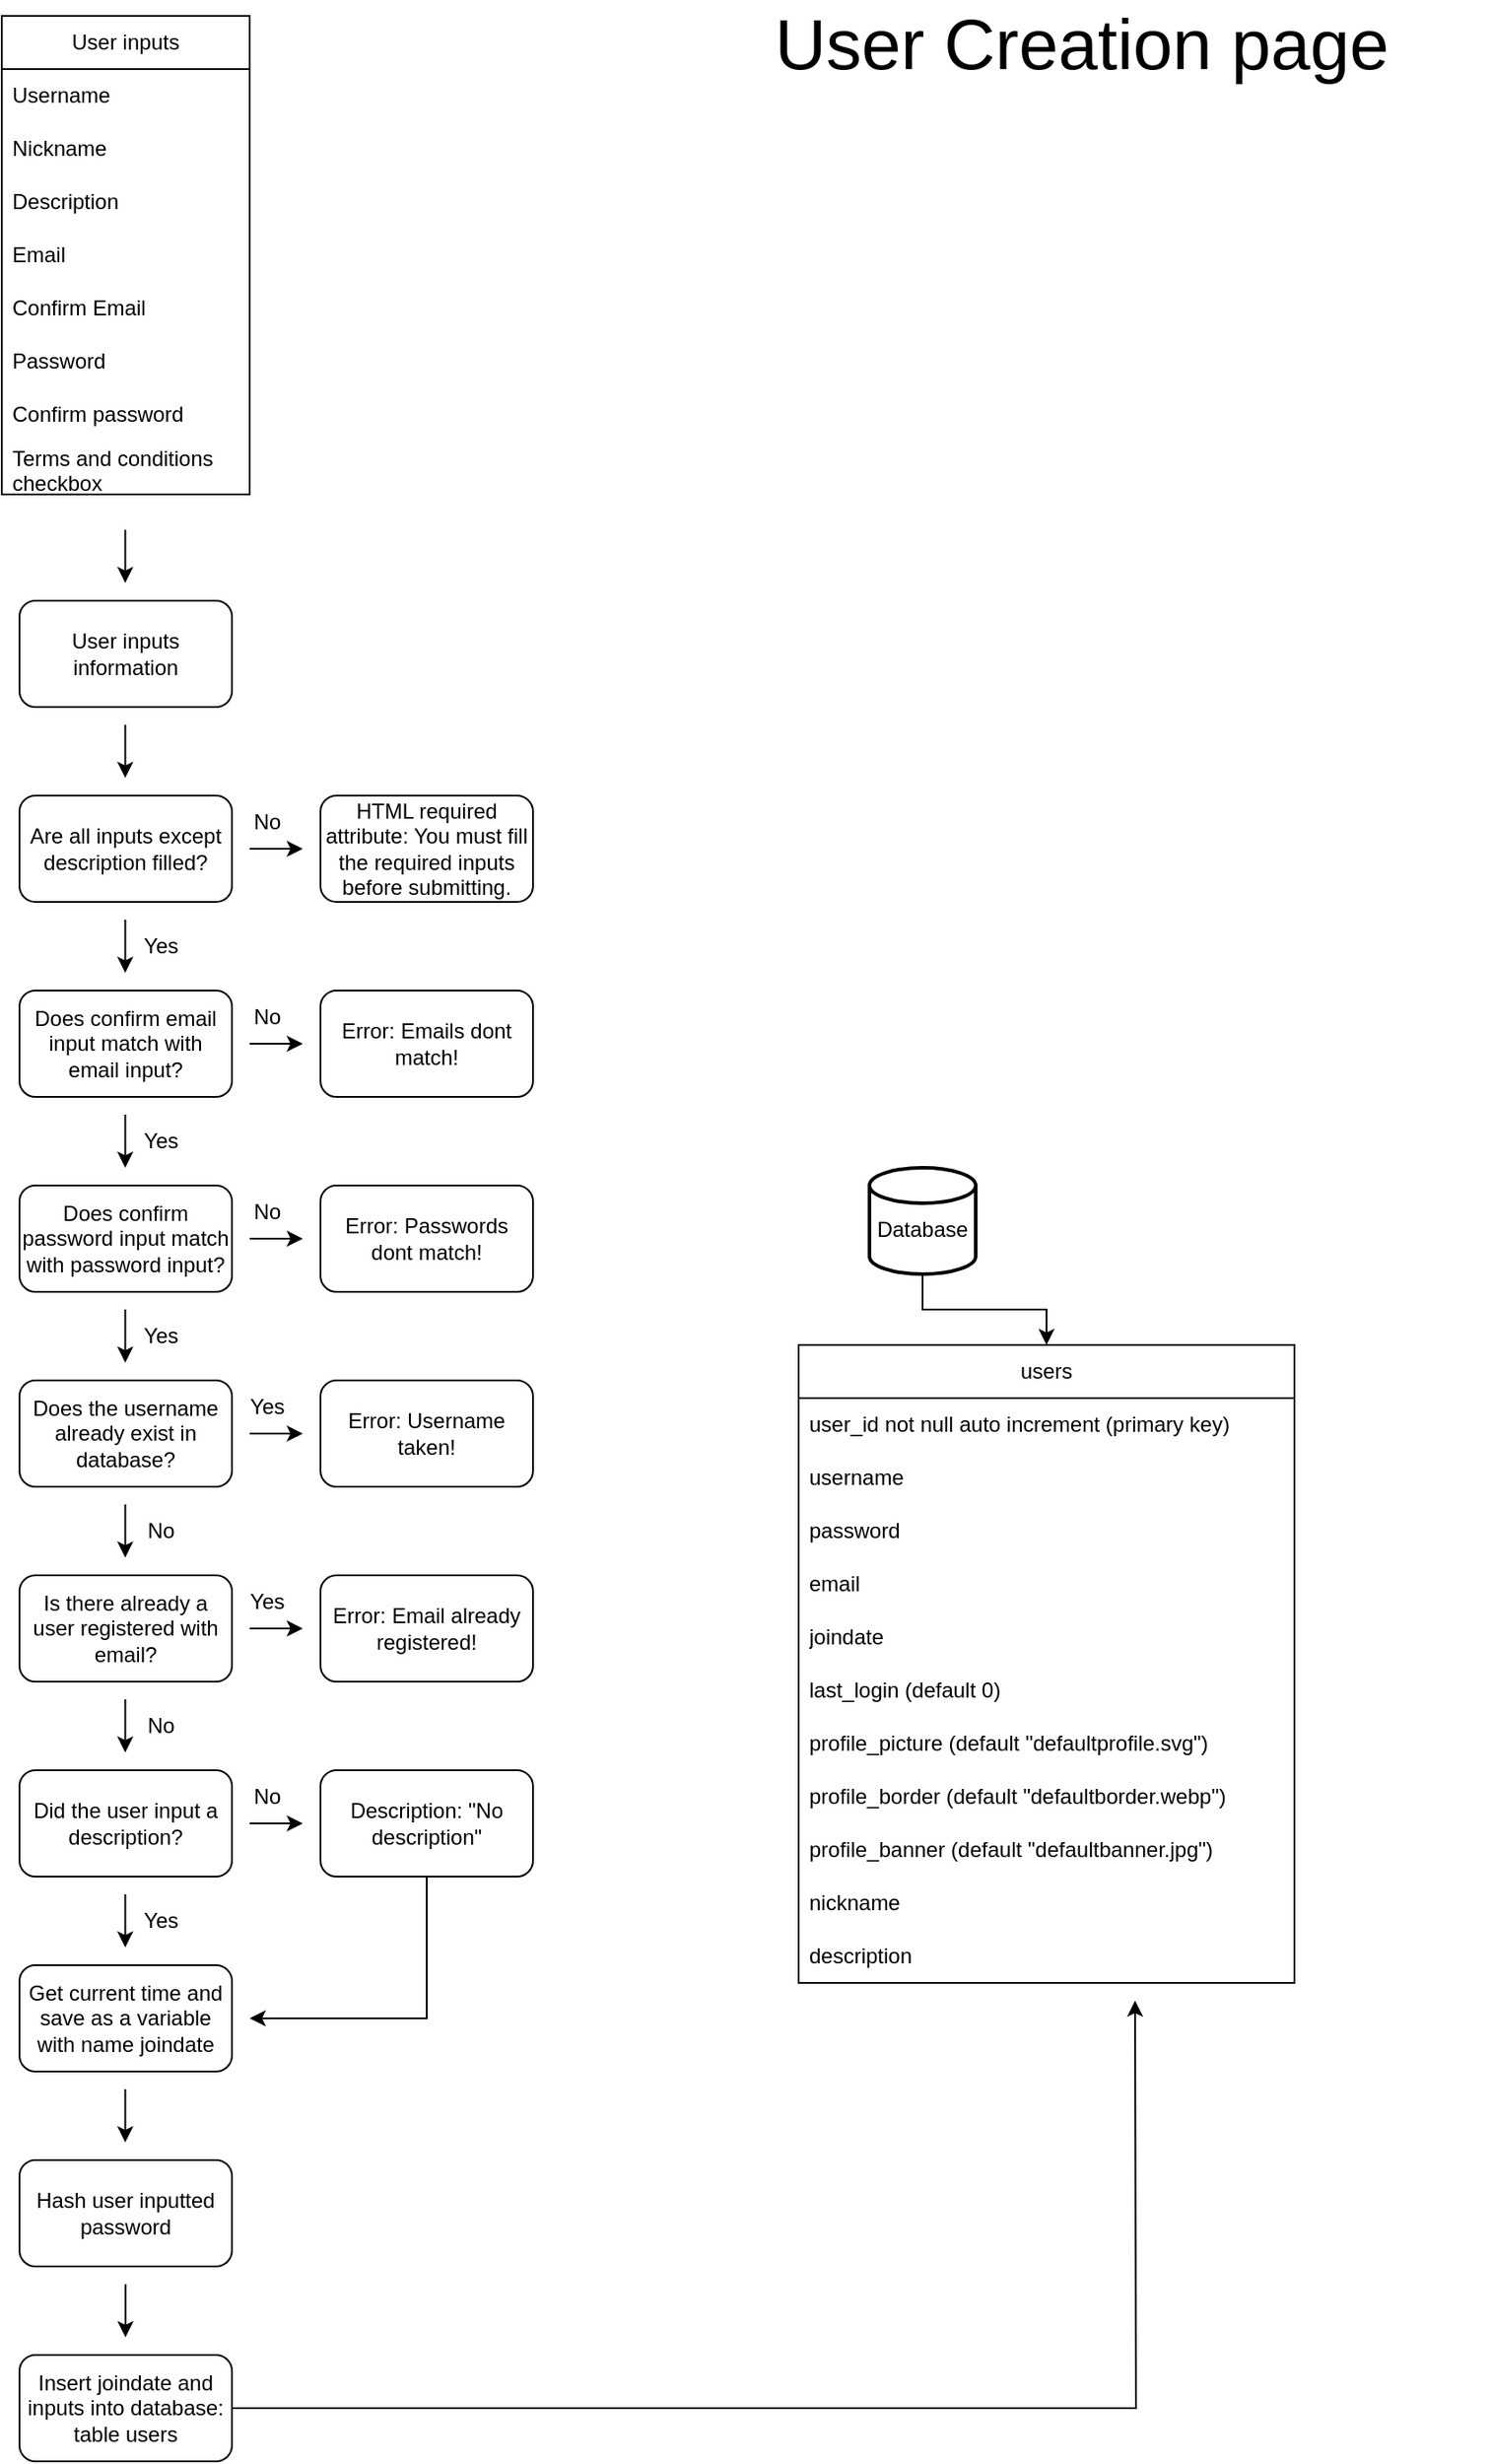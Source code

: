 <mxfile version="24.7.17">
  <diagram name="Page-1" id="Q-bK8X_9wn0SpkAS6m4M">
    <mxGraphModel dx="1167" dy="1720" grid="1" gridSize="10" guides="1" tooltips="1" connect="1" arrows="1" fold="1" page="1" pageScale="1" pageWidth="850" pageHeight="1100" math="0" shadow="0">
      <root>
        <mxCell id="0" />
        <mxCell id="1" parent="0" />
        <mxCell id="h333MhKvDOVyU-ICwGlL-1" value="User inputs information" style="rounded=1;whiteSpace=wrap;html=1;" vertex="1" parent="1">
          <mxGeometry x="10" y="10" width="120" height="60" as="geometry" />
        </mxCell>
        <mxCell id="h333MhKvDOVyU-ICwGlL-2" value="" style="endArrow=classic;html=1;rounded=0;" edge="1" parent="1">
          <mxGeometry width="50" height="50" relative="1" as="geometry">
            <mxPoint x="69.74" y="80" as="sourcePoint" />
            <mxPoint x="69.74" y="110" as="targetPoint" />
          </mxGeometry>
        </mxCell>
        <mxCell id="h333MhKvDOVyU-ICwGlL-3" value="Are all inputs except description filled?" style="rounded=1;whiteSpace=wrap;html=1;" vertex="1" parent="1">
          <mxGeometry x="10" y="120" width="120" height="60" as="geometry" />
        </mxCell>
        <mxCell id="h333MhKvDOVyU-ICwGlL-4" value="" style="endArrow=classic;html=1;rounded=0;" edge="1" parent="1">
          <mxGeometry width="50" height="50" relative="1" as="geometry">
            <mxPoint x="140" y="150" as="sourcePoint" />
            <mxPoint x="170" y="150" as="targetPoint" />
          </mxGeometry>
        </mxCell>
        <mxCell id="h333MhKvDOVyU-ICwGlL-5" value="HTML required attribute: You must fill the required inputs before submitting." style="rounded=1;whiteSpace=wrap;html=1;" vertex="1" parent="1">
          <mxGeometry x="180" y="120" width="120" height="60" as="geometry" />
        </mxCell>
        <mxCell id="h333MhKvDOVyU-ICwGlL-8" value="No" style="text;html=1;align=center;verticalAlign=middle;whiteSpace=wrap;rounded=0;" vertex="1" parent="1">
          <mxGeometry x="120" y="120" width="60" height="30" as="geometry" />
        </mxCell>
        <mxCell id="h333MhKvDOVyU-ICwGlL-9" value="" style="endArrow=classic;html=1;rounded=0;" edge="1" parent="1">
          <mxGeometry width="50" height="50" relative="1" as="geometry">
            <mxPoint x="69.74" y="190" as="sourcePoint" />
            <mxPoint x="69.74" y="220" as="targetPoint" />
          </mxGeometry>
        </mxCell>
        <mxCell id="h333MhKvDOVyU-ICwGlL-10" value="Does confirm email input match with email input?" style="rounded=1;whiteSpace=wrap;html=1;" vertex="1" parent="1">
          <mxGeometry x="10" y="230" width="120" height="60" as="geometry" />
        </mxCell>
        <mxCell id="h333MhKvDOVyU-ICwGlL-11" value="&lt;div&gt;Yes&lt;/div&gt;" style="text;html=1;align=center;verticalAlign=middle;whiteSpace=wrap;rounded=0;" vertex="1" parent="1">
          <mxGeometry x="60" y="190" width="60" height="30" as="geometry" />
        </mxCell>
        <mxCell id="h333MhKvDOVyU-ICwGlL-12" value="" style="endArrow=classic;html=1;rounded=0;" edge="1" parent="1">
          <mxGeometry width="50" height="50" relative="1" as="geometry">
            <mxPoint x="140" y="260" as="sourcePoint" />
            <mxPoint x="170" y="260" as="targetPoint" />
          </mxGeometry>
        </mxCell>
        <mxCell id="h333MhKvDOVyU-ICwGlL-13" value="Error: Emails dont match!" style="rounded=1;whiteSpace=wrap;html=1;" vertex="1" parent="1">
          <mxGeometry x="180" y="230" width="120" height="60" as="geometry" />
        </mxCell>
        <mxCell id="h333MhKvDOVyU-ICwGlL-14" value="No" style="text;html=1;align=center;verticalAlign=middle;whiteSpace=wrap;rounded=0;" vertex="1" parent="1">
          <mxGeometry x="120" y="230" width="60" height="30" as="geometry" />
        </mxCell>
        <mxCell id="h333MhKvDOVyU-ICwGlL-15" value="" style="endArrow=classic;html=1;rounded=0;" edge="1" parent="1">
          <mxGeometry width="50" height="50" relative="1" as="geometry">
            <mxPoint x="69.74" y="300" as="sourcePoint" />
            <mxPoint x="69.74" y="330" as="targetPoint" />
          </mxGeometry>
        </mxCell>
        <mxCell id="h333MhKvDOVyU-ICwGlL-16" value="Does confirm password input match with password input?" style="rounded=1;whiteSpace=wrap;html=1;" vertex="1" parent="1">
          <mxGeometry x="10" y="340" width="120" height="60" as="geometry" />
        </mxCell>
        <mxCell id="h333MhKvDOVyU-ICwGlL-17" value="&lt;div&gt;Yes&lt;/div&gt;" style="text;html=1;align=center;verticalAlign=middle;whiteSpace=wrap;rounded=0;" vertex="1" parent="1">
          <mxGeometry x="60" y="300" width="60" height="30" as="geometry" />
        </mxCell>
        <mxCell id="h333MhKvDOVyU-ICwGlL-18" value="" style="endArrow=classic;html=1;rounded=0;" edge="1" parent="1">
          <mxGeometry width="50" height="50" relative="1" as="geometry">
            <mxPoint x="140" y="370" as="sourcePoint" />
            <mxPoint x="170" y="370" as="targetPoint" />
          </mxGeometry>
        </mxCell>
        <mxCell id="h333MhKvDOVyU-ICwGlL-19" value="Error: Passwords dont match!" style="rounded=1;whiteSpace=wrap;html=1;" vertex="1" parent="1">
          <mxGeometry x="180" y="340" width="120" height="60" as="geometry" />
        </mxCell>
        <mxCell id="h333MhKvDOVyU-ICwGlL-20" value="No" style="text;html=1;align=center;verticalAlign=middle;whiteSpace=wrap;rounded=0;" vertex="1" parent="1">
          <mxGeometry x="120" y="340" width="60" height="30" as="geometry" />
        </mxCell>
        <mxCell id="h333MhKvDOVyU-ICwGlL-21" value="" style="endArrow=classic;html=1;rounded=0;" edge="1" parent="1">
          <mxGeometry width="50" height="50" relative="1" as="geometry">
            <mxPoint x="69.74" y="410" as="sourcePoint" />
            <mxPoint x="69.74" y="440" as="targetPoint" />
          </mxGeometry>
        </mxCell>
        <mxCell id="h333MhKvDOVyU-ICwGlL-22" value="Did the user input a description?" style="rounded=1;whiteSpace=wrap;html=1;" vertex="1" parent="1">
          <mxGeometry x="10" y="670" width="120" height="60" as="geometry" />
        </mxCell>
        <mxCell id="h333MhKvDOVyU-ICwGlL-23" value="&lt;div&gt;Yes&lt;/div&gt;" style="text;html=1;align=center;verticalAlign=middle;whiteSpace=wrap;rounded=0;" vertex="1" parent="1">
          <mxGeometry x="60" y="410" width="60" height="30" as="geometry" />
        </mxCell>
        <mxCell id="h333MhKvDOVyU-ICwGlL-24" value="" style="endArrow=classic;html=1;rounded=0;" edge="1" parent="1">
          <mxGeometry width="50" height="50" relative="1" as="geometry">
            <mxPoint x="140" y="700" as="sourcePoint" />
            <mxPoint x="170" y="700" as="targetPoint" />
          </mxGeometry>
        </mxCell>
        <mxCell id="h333MhKvDOVyU-ICwGlL-80" style="edgeStyle=orthogonalEdgeStyle;rounded=0;orthogonalLoop=1;jettySize=auto;html=1;exitX=0.5;exitY=1;exitDx=0;exitDy=0;" edge="1" parent="1" source="h333MhKvDOVyU-ICwGlL-25">
          <mxGeometry relative="1" as="geometry">
            <mxPoint x="140" y="810" as="targetPoint" />
            <Array as="points">
              <mxPoint x="240" y="810" />
              <mxPoint x="160" y="810" />
            </Array>
          </mxGeometry>
        </mxCell>
        <mxCell id="h333MhKvDOVyU-ICwGlL-25" value="Description: &quot;No description&quot;" style="rounded=1;whiteSpace=wrap;html=1;" vertex="1" parent="1">
          <mxGeometry x="180" y="670" width="120" height="60" as="geometry" />
        </mxCell>
        <mxCell id="h333MhKvDOVyU-ICwGlL-26" value="No" style="text;html=1;align=center;verticalAlign=middle;whiteSpace=wrap;rounded=0;" vertex="1" parent="1">
          <mxGeometry x="120" y="670" width="60" height="30" as="geometry" />
        </mxCell>
        <mxCell id="h333MhKvDOVyU-ICwGlL-27" value="User inputs" style="swimlane;fontStyle=0;childLayout=stackLayout;horizontal=1;startSize=30;horizontalStack=0;resizeParent=1;resizeParentMax=0;resizeLast=0;collapsible=1;marginBottom=0;whiteSpace=wrap;html=1;" vertex="1" parent="1">
          <mxGeometry y="-320" width="140" height="270" as="geometry" />
        </mxCell>
        <mxCell id="h333MhKvDOVyU-ICwGlL-28" value="Username" style="text;strokeColor=none;fillColor=none;align=left;verticalAlign=middle;spacingLeft=4;spacingRight=4;overflow=hidden;points=[[0,0.5],[1,0.5]];portConstraint=eastwest;rotatable=0;whiteSpace=wrap;html=1;" vertex="1" parent="h333MhKvDOVyU-ICwGlL-27">
          <mxGeometry y="30" width="140" height="30" as="geometry" />
        </mxCell>
        <mxCell id="h333MhKvDOVyU-ICwGlL-29" value="Nickname" style="text;strokeColor=none;fillColor=none;align=left;verticalAlign=middle;spacingLeft=4;spacingRight=4;overflow=hidden;points=[[0,0.5],[1,0.5]];portConstraint=eastwest;rotatable=0;whiteSpace=wrap;html=1;" vertex="1" parent="h333MhKvDOVyU-ICwGlL-27">
          <mxGeometry y="60" width="140" height="30" as="geometry" />
        </mxCell>
        <mxCell id="h333MhKvDOVyU-ICwGlL-30" value="Description" style="text;strokeColor=none;fillColor=none;align=left;verticalAlign=middle;spacingLeft=4;spacingRight=4;overflow=hidden;points=[[0,0.5],[1,0.5]];portConstraint=eastwest;rotatable=0;whiteSpace=wrap;html=1;" vertex="1" parent="h333MhKvDOVyU-ICwGlL-27">
          <mxGeometry y="90" width="140" height="30" as="geometry" />
        </mxCell>
        <mxCell id="h333MhKvDOVyU-ICwGlL-37" value="Email" style="text;strokeColor=none;fillColor=none;align=left;verticalAlign=middle;spacingLeft=4;spacingRight=4;overflow=hidden;points=[[0,0.5],[1,0.5]];portConstraint=eastwest;rotatable=0;whiteSpace=wrap;html=1;" vertex="1" parent="h333MhKvDOVyU-ICwGlL-27">
          <mxGeometry y="120" width="140" height="30" as="geometry" />
        </mxCell>
        <mxCell id="h333MhKvDOVyU-ICwGlL-36" value="Confirm Email" style="text;strokeColor=none;fillColor=none;align=left;verticalAlign=middle;spacingLeft=4;spacingRight=4;overflow=hidden;points=[[0,0.5],[1,0.5]];portConstraint=eastwest;rotatable=0;whiteSpace=wrap;html=1;" vertex="1" parent="h333MhKvDOVyU-ICwGlL-27">
          <mxGeometry y="150" width="140" height="30" as="geometry" />
        </mxCell>
        <mxCell id="h333MhKvDOVyU-ICwGlL-35" value="Password" style="text;strokeColor=none;fillColor=none;align=left;verticalAlign=middle;spacingLeft=4;spacingRight=4;overflow=hidden;points=[[0,0.5],[1,0.5]];portConstraint=eastwest;rotatable=0;whiteSpace=wrap;html=1;" vertex="1" parent="h333MhKvDOVyU-ICwGlL-27">
          <mxGeometry y="180" width="140" height="30" as="geometry" />
        </mxCell>
        <mxCell id="h333MhKvDOVyU-ICwGlL-34" value="Confirm password" style="text;strokeColor=none;fillColor=none;align=left;verticalAlign=middle;spacingLeft=4;spacingRight=4;overflow=hidden;points=[[0,0.5],[1,0.5]];portConstraint=eastwest;rotatable=0;whiteSpace=wrap;html=1;" vertex="1" parent="h333MhKvDOVyU-ICwGlL-27">
          <mxGeometry y="210" width="140" height="30" as="geometry" />
        </mxCell>
        <mxCell id="h333MhKvDOVyU-ICwGlL-38" value="Terms and conditions checkbox" style="text;strokeColor=none;fillColor=none;align=left;verticalAlign=middle;spacingLeft=4;spacingRight=4;overflow=hidden;points=[[0,0.5],[1,0.5]];portConstraint=eastwest;rotatable=0;whiteSpace=wrap;html=1;" vertex="1" parent="h333MhKvDOVyU-ICwGlL-27">
          <mxGeometry y="240" width="140" height="30" as="geometry" />
        </mxCell>
        <mxCell id="h333MhKvDOVyU-ICwGlL-31" value="" style="endArrow=classic;html=1;rounded=0;" edge="1" parent="1">
          <mxGeometry width="50" height="50" relative="1" as="geometry">
            <mxPoint x="69.74" y="-30" as="sourcePoint" />
            <mxPoint x="69.74" as="targetPoint" />
          </mxGeometry>
        </mxCell>
        <mxCell id="h333MhKvDOVyU-ICwGlL-39" value="Does the username already exist in database?" style="rounded=1;whiteSpace=wrap;html=1;" vertex="1" parent="1">
          <mxGeometry x="10" y="450" width="120" height="60" as="geometry" />
        </mxCell>
        <mxCell id="h333MhKvDOVyU-ICwGlL-40" value="" style="endArrow=classic;html=1;rounded=0;" edge="1" parent="1">
          <mxGeometry width="50" height="50" relative="1" as="geometry">
            <mxPoint x="140" y="480" as="sourcePoint" />
            <mxPoint x="170" y="480" as="targetPoint" />
          </mxGeometry>
        </mxCell>
        <mxCell id="h333MhKvDOVyU-ICwGlL-41" value="Error: Username taken!" style="rounded=1;whiteSpace=wrap;html=1;" vertex="1" parent="1">
          <mxGeometry x="180" y="450" width="120" height="60" as="geometry" />
        </mxCell>
        <mxCell id="h333MhKvDOVyU-ICwGlL-42" value="Yes" style="text;html=1;align=center;verticalAlign=middle;whiteSpace=wrap;rounded=0;" vertex="1" parent="1">
          <mxGeometry x="120" y="450" width="60" height="30" as="geometry" />
        </mxCell>
        <mxCell id="h333MhKvDOVyU-ICwGlL-43" value="" style="endArrow=classic;html=1;rounded=0;" edge="1" parent="1">
          <mxGeometry width="50" height="50" relative="1" as="geometry">
            <mxPoint x="69.74" y="520" as="sourcePoint" />
            <mxPoint x="69.74" y="550" as="targetPoint" />
          </mxGeometry>
        </mxCell>
        <mxCell id="h333MhKvDOVyU-ICwGlL-44" value="No" style="text;html=1;align=center;verticalAlign=middle;whiteSpace=wrap;rounded=0;" vertex="1" parent="1">
          <mxGeometry x="60" y="520" width="60" height="30" as="geometry" />
        </mxCell>
        <mxCell id="h333MhKvDOVyU-ICwGlL-45" value="Is there already a user registered with email?" style="rounded=1;whiteSpace=wrap;html=1;" vertex="1" parent="1">
          <mxGeometry x="10" y="560" width="120" height="60" as="geometry" />
        </mxCell>
        <mxCell id="h333MhKvDOVyU-ICwGlL-46" value="" style="endArrow=classic;html=1;rounded=0;" edge="1" parent="1">
          <mxGeometry width="50" height="50" relative="1" as="geometry">
            <mxPoint x="140" y="590" as="sourcePoint" />
            <mxPoint x="170" y="590" as="targetPoint" />
          </mxGeometry>
        </mxCell>
        <mxCell id="h333MhKvDOVyU-ICwGlL-47" value="Error: Email already registered!" style="rounded=1;whiteSpace=wrap;html=1;" vertex="1" parent="1">
          <mxGeometry x="180" y="560" width="120" height="60" as="geometry" />
        </mxCell>
        <mxCell id="h333MhKvDOVyU-ICwGlL-48" value="Yes" style="text;html=1;align=center;verticalAlign=middle;whiteSpace=wrap;rounded=0;" vertex="1" parent="1">
          <mxGeometry x="120" y="560" width="60" height="30" as="geometry" />
        </mxCell>
        <mxCell id="h333MhKvDOVyU-ICwGlL-49" value="" style="endArrow=classic;html=1;rounded=0;" edge="1" parent="1">
          <mxGeometry width="50" height="50" relative="1" as="geometry">
            <mxPoint x="69.74" y="630" as="sourcePoint" />
            <mxPoint x="69.74" y="660" as="targetPoint" />
          </mxGeometry>
        </mxCell>
        <mxCell id="h333MhKvDOVyU-ICwGlL-50" value="No" style="text;html=1;align=center;verticalAlign=middle;whiteSpace=wrap;rounded=0;" vertex="1" parent="1">
          <mxGeometry x="60" y="630" width="60" height="30" as="geometry" />
        </mxCell>
        <mxCell id="h333MhKvDOVyU-ICwGlL-59" style="edgeStyle=orthogonalEdgeStyle;rounded=0;orthogonalLoop=1;jettySize=auto;html=1;exitX=0.5;exitY=1;exitDx=0;exitDy=0;exitPerimeter=0;entryX=0.5;entryY=0;entryDx=0;entryDy=0;" edge="1" parent="1" source="h333MhKvDOVyU-ICwGlL-51" target="h333MhKvDOVyU-ICwGlL-53">
          <mxGeometry relative="1" as="geometry" />
        </mxCell>
        <mxCell id="h333MhKvDOVyU-ICwGlL-51" value="" style="strokeWidth=2;html=1;shape=mxgraph.flowchart.database;whiteSpace=wrap;" vertex="1" parent="1">
          <mxGeometry x="490" y="330" width="60" height="60" as="geometry" />
        </mxCell>
        <mxCell id="h333MhKvDOVyU-ICwGlL-52" value="Database" style="text;html=1;align=center;verticalAlign=middle;whiteSpace=wrap;rounded=0;" vertex="1" parent="1">
          <mxGeometry x="490" y="350" width="60" height="30" as="geometry" />
        </mxCell>
        <mxCell id="h333MhKvDOVyU-ICwGlL-53" value="users" style="swimlane;fontStyle=0;childLayout=stackLayout;horizontal=1;startSize=30;horizontalStack=0;resizeParent=1;resizeParentMax=0;resizeLast=0;collapsible=1;marginBottom=0;whiteSpace=wrap;html=1;" vertex="1" parent="1">
          <mxGeometry x="450" y="430" width="280" height="360" as="geometry" />
        </mxCell>
        <mxCell id="h333MhKvDOVyU-ICwGlL-54" value="user_id not null auto increment (primary key)" style="text;strokeColor=none;fillColor=none;align=left;verticalAlign=middle;spacingLeft=4;spacingRight=4;overflow=hidden;points=[[0,0.5],[1,0.5]];portConstraint=eastwest;rotatable=0;whiteSpace=wrap;html=1;" vertex="1" parent="h333MhKvDOVyU-ICwGlL-53">
          <mxGeometry y="30" width="280" height="30" as="geometry" />
        </mxCell>
        <mxCell id="h333MhKvDOVyU-ICwGlL-55" value="username" style="text;strokeColor=none;fillColor=none;align=left;verticalAlign=middle;spacingLeft=4;spacingRight=4;overflow=hidden;points=[[0,0.5],[1,0.5]];portConstraint=eastwest;rotatable=0;whiteSpace=wrap;html=1;" vertex="1" parent="h333MhKvDOVyU-ICwGlL-53">
          <mxGeometry y="60" width="280" height="30" as="geometry" />
        </mxCell>
        <mxCell id="h333MhKvDOVyU-ICwGlL-56" value="password" style="text;strokeColor=none;fillColor=none;align=left;verticalAlign=middle;spacingLeft=4;spacingRight=4;overflow=hidden;points=[[0,0.5],[1,0.5]];portConstraint=eastwest;rotatable=0;whiteSpace=wrap;html=1;" vertex="1" parent="h333MhKvDOVyU-ICwGlL-53">
          <mxGeometry y="90" width="280" height="30" as="geometry" />
        </mxCell>
        <mxCell id="h333MhKvDOVyU-ICwGlL-60" value="email" style="text;strokeColor=none;fillColor=none;align=left;verticalAlign=middle;spacingLeft=4;spacingRight=4;overflow=hidden;points=[[0,0.5],[1,0.5]];portConstraint=eastwest;rotatable=0;whiteSpace=wrap;html=1;" vertex="1" parent="h333MhKvDOVyU-ICwGlL-53">
          <mxGeometry y="120" width="280" height="30" as="geometry" />
        </mxCell>
        <mxCell id="h333MhKvDOVyU-ICwGlL-61" value="joindate" style="text;strokeColor=none;fillColor=none;align=left;verticalAlign=middle;spacingLeft=4;spacingRight=4;overflow=hidden;points=[[0,0.5],[1,0.5]];portConstraint=eastwest;rotatable=0;whiteSpace=wrap;html=1;" vertex="1" parent="h333MhKvDOVyU-ICwGlL-53">
          <mxGeometry y="150" width="280" height="30" as="geometry" />
        </mxCell>
        <mxCell id="h333MhKvDOVyU-ICwGlL-62" value="last_login (default 0)" style="text;strokeColor=none;fillColor=none;align=left;verticalAlign=middle;spacingLeft=4;spacingRight=4;overflow=hidden;points=[[0,0.5],[1,0.5]];portConstraint=eastwest;rotatable=0;whiteSpace=wrap;html=1;" vertex="1" parent="h333MhKvDOVyU-ICwGlL-53">
          <mxGeometry y="180" width="280" height="30" as="geometry" />
        </mxCell>
        <mxCell id="h333MhKvDOVyU-ICwGlL-63" value="profile_picture (default &quot;defaultprofile.svg&quot;)" style="text;strokeColor=none;fillColor=none;align=left;verticalAlign=middle;spacingLeft=4;spacingRight=4;overflow=hidden;points=[[0,0.5],[1,0.5]];portConstraint=eastwest;rotatable=0;whiteSpace=wrap;html=1;" vertex="1" parent="h333MhKvDOVyU-ICwGlL-53">
          <mxGeometry y="210" width="280" height="30" as="geometry" />
        </mxCell>
        <mxCell id="h333MhKvDOVyU-ICwGlL-64" value="profile_border (default &quot;defaultborder.webp&quot;)" style="text;strokeColor=none;fillColor=none;align=left;verticalAlign=middle;spacingLeft=4;spacingRight=4;overflow=hidden;points=[[0,0.5],[1,0.5]];portConstraint=eastwest;rotatable=0;whiteSpace=wrap;html=1;" vertex="1" parent="h333MhKvDOVyU-ICwGlL-53">
          <mxGeometry y="240" width="280" height="30" as="geometry" />
        </mxCell>
        <mxCell id="h333MhKvDOVyU-ICwGlL-65" value="profile_banner (default &quot;defaultbanner.jpg&quot;)" style="text;strokeColor=none;fillColor=none;align=left;verticalAlign=middle;spacingLeft=4;spacingRight=4;overflow=hidden;points=[[0,0.5],[1,0.5]];portConstraint=eastwest;rotatable=0;whiteSpace=wrap;html=1;" vertex="1" parent="h333MhKvDOVyU-ICwGlL-53">
          <mxGeometry y="270" width="280" height="30" as="geometry" />
        </mxCell>
        <mxCell id="h333MhKvDOVyU-ICwGlL-66" value="nickname" style="text;strokeColor=none;fillColor=none;align=left;verticalAlign=middle;spacingLeft=4;spacingRight=4;overflow=hidden;points=[[0,0.5],[1,0.5]];portConstraint=eastwest;rotatable=0;whiteSpace=wrap;html=1;" vertex="1" parent="h333MhKvDOVyU-ICwGlL-53">
          <mxGeometry y="300" width="280" height="30" as="geometry" />
        </mxCell>
        <mxCell id="h333MhKvDOVyU-ICwGlL-67" value="description" style="text;strokeColor=none;fillColor=none;align=left;verticalAlign=middle;spacingLeft=4;spacingRight=4;overflow=hidden;points=[[0,0.5],[1,0.5]];portConstraint=eastwest;rotatable=0;whiteSpace=wrap;html=1;" vertex="1" parent="h333MhKvDOVyU-ICwGlL-53">
          <mxGeometry y="330" width="280" height="30" as="geometry" />
        </mxCell>
        <mxCell id="h333MhKvDOVyU-ICwGlL-70" value="Get current time and save as a variable with name joindate" style="rounded=1;whiteSpace=wrap;html=1;" vertex="1" parent="1">
          <mxGeometry x="10" y="780" width="120" height="60" as="geometry" />
        </mxCell>
        <mxCell id="h333MhKvDOVyU-ICwGlL-71" value="" style="endArrow=classic;html=1;rounded=0;" edge="1" parent="1">
          <mxGeometry width="50" height="50" relative="1" as="geometry">
            <mxPoint x="69.74" y="740" as="sourcePoint" />
            <mxPoint x="69.74" y="770" as="targetPoint" />
          </mxGeometry>
        </mxCell>
        <mxCell id="h333MhKvDOVyU-ICwGlL-72" value="Yes" style="text;html=1;align=center;verticalAlign=middle;whiteSpace=wrap;rounded=0;" vertex="1" parent="1">
          <mxGeometry x="60" y="740" width="60" height="30" as="geometry" />
        </mxCell>
        <mxCell id="h333MhKvDOVyU-ICwGlL-74" value="" style="endArrow=classic;html=1;rounded=0;" edge="1" parent="1">
          <mxGeometry width="50" height="50" relative="1" as="geometry">
            <mxPoint x="69.74" y="850" as="sourcePoint" />
            <mxPoint x="69.74" y="880" as="targetPoint" />
          </mxGeometry>
        </mxCell>
        <mxCell id="h333MhKvDOVyU-ICwGlL-77" style="edgeStyle=orthogonalEdgeStyle;rounded=0;orthogonalLoop=1;jettySize=auto;html=1;exitX=1;exitY=0.5;exitDx=0;exitDy=0;" edge="1" parent="1" source="h333MhKvDOVyU-ICwGlL-76">
          <mxGeometry relative="1" as="geometry">
            <mxPoint x="640" y="800" as="targetPoint" />
          </mxGeometry>
        </mxCell>
        <mxCell id="h333MhKvDOVyU-ICwGlL-76" value="Insert joindate and inputs into database: table users" style="rounded=1;whiteSpace=wrap;html=1;" vertex="1" parent="1">
          <mxGeometry x="10" y="1000" width="120" height="60" as="geometry" />
        </mxCell>
        <mxCell id="h333MhKvDOVyU-ICwGlL-78" value="&lt;font style=&quot;font-size: 40px;&quot;&gt;User Creation page&lt;/font&gt;" style="text;html=1;align=center;verticalAlign=middle;whiteSpace=wrap;rounded=0;" vertex="1" parent="1">
          <mxGeometry x="380" y="-320" width="460" height="30" as="geometry" />
        </mxCell>
        <mxCell id="h333MhKvDOVyU-ICwGlL-81" value="Hash user inputted password" style="rounded=1;whiteSpace=wrap;html=1;" vertex="1" parent="1">
          <mxGeometry x="10" y="890" width="120" height="60" as="geometry" />
        </mxCell>
        <mxCell id="h333MhKvDOVyU-ICwGlL-82" value="" style="endArrow=classic;html=1;rounded=0;" edge="1" parent="1">
          <mxGeometry width="50" height="50" relative="1" as="geometry">
            <mxPoint x="69.87" y="960" as="sourcePoint" />
            <mxPoint x="69.87" y="990" as="targetPoint" />
          </mxGeometry>
        </mxCell>
      </root>
    </mxGraphModel>
  </diagram>
</mxfile>
